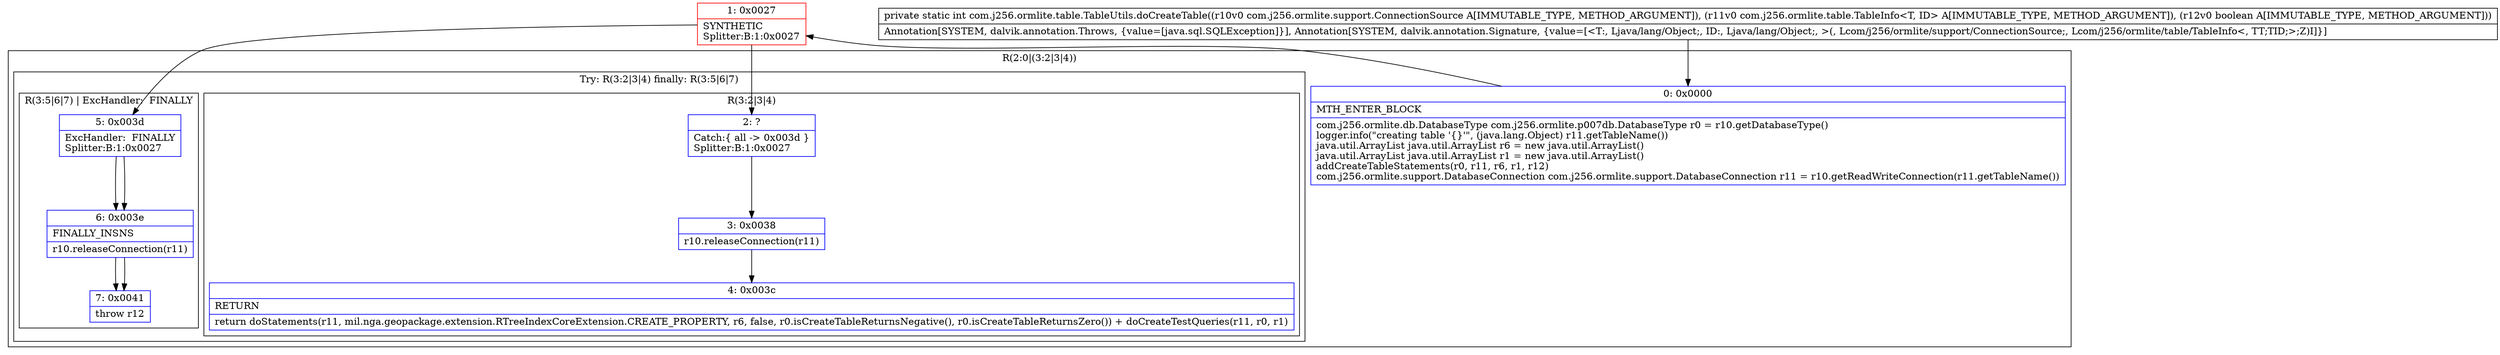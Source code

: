 digraph "CFG forcom.j256.ormlite.table.TableUtils.doCreateTable(Lcom\/j256\/ormlite\/support\/ConnectionSource;Lcom\/j256\/ormlite\/table\/TableInfo;Z)I" {
subgraph cluster_Region_873082619 {
label = "R(2:0|(3:2|3|4))";
node [shape=record,color=blue];
Node_0 [shape=record,label="{0\:\ 0x0000|MTH_ENTER_BLOCK\l|com.j256.ormlite.db.DatabaseType com.j256.ormlite.p007db.DatabaseType r0 = r10.getDatabaseType()\llogger.info(\"creating table '\{\}'\", (java.lang.Object) r11.getTableName())\ljava.util.ArrayList java.util.ArrayList r6 = new java.util.ArrayList()\ljava.util.ArrayList java.util.ArrayList r1 = new java.util.ArrayList()\laddCreateTableStatements(r0, r11, r6, r1, r12)\lcom.j256.ormlite.support.DatabaseConnection com.j256.ormlite.support.DatabaseConnection r11 = r10.getReadWriteConnection(r11.getTableName())\l}"];
subgraph cluster_TryCatchRegion_1746984801 {
label = "Try: R(3:2|3|4) finally: R(3:5|6|7)";
node [shape=record,color=blue];
subgraph cluster_Region_1657448200 {
label = "R(3:2|3|4)";
node [shape=record,color=blue];
Node_2 [shape=record,label="{2\:\ ?|Catch:\{ all \-\> 0x003d \}\lSplitter:B:1:0x0027\l}"];
Node_3 [shape=record,label="{3\:\ 0x0038|r10.releaseConnection(r11)\l}"];
Node_4 [shape=record,label="{4\:\ 0x003c|RETURN\l|return doStatements(r11, mil.nga.geopackage.extension.RTreeIndexCoreExtension.CREATE_PROPERTY, r6, false, r0.isCreateTableReturnsNegative(), r0.isCreateTableReturnsZero()) + doCreateTestQueries(r11, r0, r1)\l}"];
}
subgraph cluster_Region_1685216515 {
label = "R(3:5|6|7) | ExcHandler:  FINALLY\l";
node [shape=record,color=blue];
Node_5 [shape=record,label="{5\:\ 0x003d|ExcHandler:  FINALLY\lSplitter:B:1:0x0027\l}"];
Node_6 [shape=record,label="{6\:\ 0x003e|FINALLY_INSNS\l|r10.releaseConnection(r11)\l}"];
Node_7 [shape=record,label="{7\:\ 0x0041|throw r12\l}"];
}
}
}
subgraph cluster_Region_1685216515 {
label = "R(3:5|6|7) | ExcHandler:  FINALLY\l";
node [shape=record,color=blue];
Node_5 [shape=record,label="{5\:\ 0x003d|ExcHandler:  FINALLY\lSplitter:B:1:0x0027\l}"];
Node_6 [shape=record,label="{6\:\ 0x003e|FINALLY_INSNS\l|r10.releaseConnection(r11)\l}"];
Node_7 [shape=record,label="{7\:\ 0x0041|throw r12\l}"];
}
Node_1 [shape=record,color=red,label="{1\:\ 0x0027|SYNTHETIC\lSplitter:B:1:0x0027\l}"];
MethodNode[shape=record,label="{private static int com.j256.ormlite.table.TableUtils.doCreateTable((r10v0 com.j256.ormlite.support.ConnectionSource A[IMMUTABLE_TYPE, METHOD_ARGUMENT]), (r11v0 com.j256.ormlite.table.TableInfo\<T, ID\> A[IMMUTABLE_TYPE, METHOD_ARGUMENT]), (r12v0 boolean A[IMMUTABLE_TYPE, METHOD_ARGUMENT]))  | Annotation[SYSTEM, dalvik.annotation.Throws, \{value=[java.sql.SQLException]\}], Annotation[SYSTEM, dalvik.annotation.Signature, \{value=[\<T:, Ljava\/lang\/Object;, ID:, Ljava\/lang\/Object;, \>(, Lcom\/j256\/ormlite\/support\/ConnectionSource;, Lcom\/j256\/ormlite\/table\/TableInfo\<, TT;TID;\>;Z)I]\}]\l}"];
MethodNode -> Node_0;
Node_0 -> Node_1;
Node_2 -> Node_3;
Node_3 -> Node_4;
Node_5 -> Node_6;
Node_6 -> Node_7;
Node_5 -> Node_6;
Node_6 -> Node_7;
Node_1 -> Node_2;
Node_1 -> Node_5;
}

